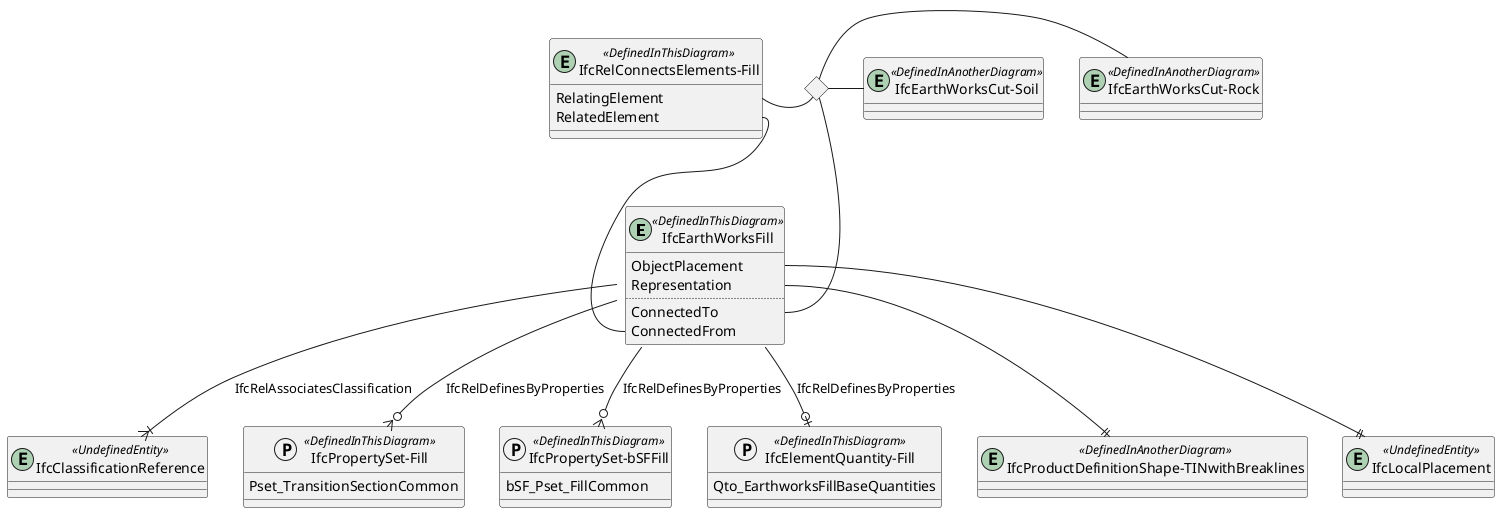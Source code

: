 @startuml 

entity IfcEarthWorksFill <<DefinedInThisDiagram>>
{
  ObjectPlacement
  Representation
  ..
  ConnectedTo
  ConnectedFrom
}


entity "IfcRelConnectsElements-Fill" <<DefinedInThisDiagram>>
{
  RelatingElement
  RelatedElement
}
IfcEarthWorksFill::ConnectedFrom -- "IfcRelConnectsElements-Fill::RelatedElement" 

entity "IfcEarthWorksCut-Rock" <<DefinedInAnotherDiagram>>
entity "IfcEarthWorksCut-Soil" <<DefinedInAnotherDiagram>>


<> choice
"IfcRelConnectsElements-Fill::RelatingElement" - choice
choice - IfcEarthWorksFill::ConnectedTo
choice - "IfcEarthWorksCut-Rock"
choice - "IfcEarthWorksCut-Soil"

entity IfcClassificationReference <<UndefinedEntity>>
IfcEarthWorksFill --|{ IfcClassificationReference : IfcRelAssociatesClassification

entity "IfcProductDefinitionShape-TINwithBreaklines" <<DefinedInAnotherDiagram>>
IfcEarthWorksFill::Representation --|| "IfcProductDefinitionShape-TINwithBreaklines"

entity IfcLocalPlacement <<UndefinedEntity>>
IfcEarthWorksFill::ObjectPlacement --|| IfcLocalPlacement

protocol "IfcPropertySet-Fill" <<DefinedInThisDiagram>>
{
    Pset_TransitionSectionCommon
}
IfcEarthWorksFill --o{ "IfcPropertySet-Fill" : IfcRelDefinesByProperties

protocol "IfcPropertySet-bSFFill" <<DefinedInThisDiagram>>
{
    bSF_Pset_FillCommon
}
IfcEarthWorksFill --o{ "IfcPropertySet-bSFFill" : IfcRelDefinesByProperties

protocol "IfcElementQuantity-Fill" <<DefinedInThisDiagram>>
{
    Qto_EarthworksFillBaseQuantities
}
IfcEarthWorksFill --o| "IfcElementQuantity-Fill" : IfcRelDefinesByProperties


@enduml
